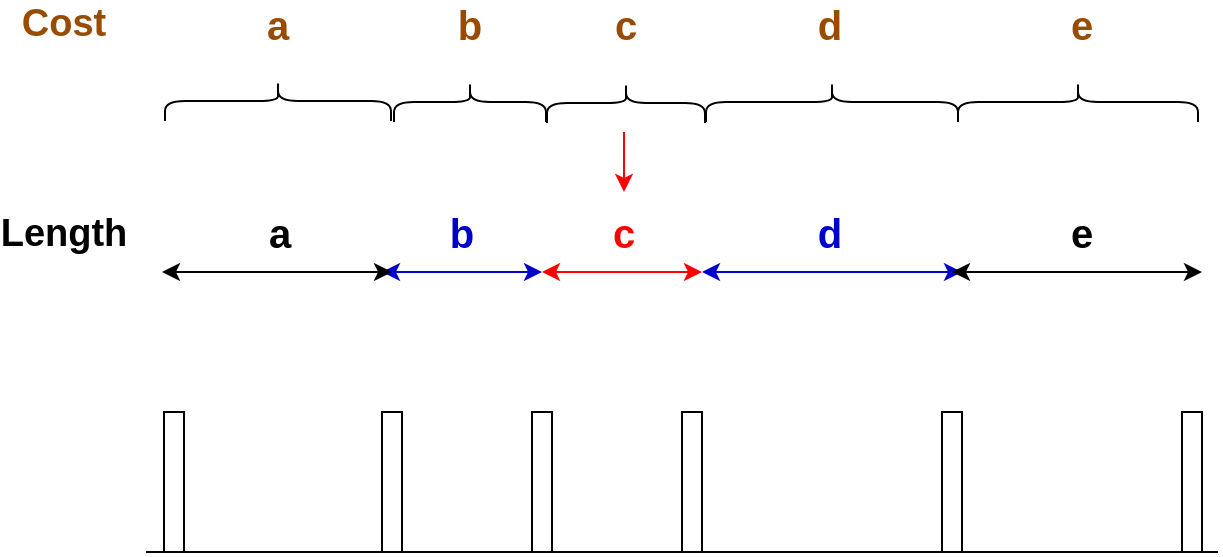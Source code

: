 <mxfile version="10.7.7" type="device"><diagram id="U9DkqWFL6UcxA3OY-5R3" name="Page-1"><mxGraphModel dx="1329" dy="762" grid="0" gridSize="10" guides="1" tooltips="1" connect="1" arrows="1" fold="1" page="1" pageScale="1" pageWidth="850" pageHeight="1100" math="0" shadow="0"><root><mxCell id="0"/><mxCell id="1" parent="0"/><mxCell id="yplPWH0dd7HxcrvhAONG-1" value="" style="endArrow=none;html=1;" edge="1" parent="1"><mxGeometry width="50" height="50" relative="1" as="geometry"><mxPoint x="92" y="400" as="sourcePoint"/><mxPoint x="628" y="400" as="targetPoint"/></mxGeometry></mxCell><mxCell id="yplPWH0dd7HxcrvhAONG-4" value="" style="rounded=0;whiteSpace=wrap;html=1;" vertex="1" parent="1"><mxGeometry x="360" y="330" width="10" height="70" as="geometry"/></mxCell><mxCell id="yplPWH0dd7HxcrvhAONG-5" value="" style="rounded=0;whiteSpace=wrap;html=1;" vertex="1" parent="1"><mxGeometry x="285" y="330" width="10" height="70" as="geometry"/></mxCell><mxCell id="yplPWH0dd7HxcrvhAONG-6" value="" style="rounded=0;whiteSpace=wrap;html=1;" vertex="1" parent="1"><mxGeometry x="210" y="330" width="10" height="70" as="geometry"/></mxCell><mxCell id="yplPWH0dd7HxcrvhAONG-7" value="" style="rounded=0;whiteSpace=wrap;html=1;" vertex="1" parent="1"><mxGeometry x="490" y="330" width="10" height="70" as="geometry"/></mxCell><mxCell id="yplPWH0dd7HxcrvhAONG-10" value="" style="endArrow=classic;startArrow=classic;html=1;fontColor=#FF0000;strokeColor=#0000CC;" edge="1" parent="1"><mxGeometry width="50" height="50" relative="1" as="geometry"><mxPoint x="210" y="260" as="sourcePoint"/><mxPoint x="290" y="260" as="targetPoint"/></mxGeometry></mxCell><mxCell id="yplPWH0dd7HxcrvhAONG-11" value="" style="endArrow=classic;startArrow=classic;html=1;fillColor=#f8cecc;strokeColor=#FF0000;" edge="1" parent="1"><mxGeometry width="50" height="50" relative="1" as="geometry"><mxPoint x="290" y="260" as="sourcePoint"/><mxPoint x="370" y="260" as="targetPoint"/></mxGeometry></mxCell><mxCell id="yplPWH0dd7HxcrvhAONG-12" value="" style="endArrow=classic;startArrow=classic;html=1;fontColor=#FF0000;strokeColor=#0000CC;" edge="1" parent="1"><mxGeometry width="50" height="50" relative="1" as="geometry"><mxPoint x="370" y="260" as="sourcePoint"/><mxPoint x="500" y="260" as="targetPoint"/></mxGeometry></mxCell><mxCell id="yplPWH0dd7HxcrvhAONG-13" value="&lt;b&gt;&lt;font style=&quot;font-size: 20px&quot;&gt;a&lt;/font&gt;&lt;/b&gt;" style="text;html=1;strokeColor=none;fillColor=none;align=center;verticalAlign=middle;whiteSpace=wrap;rounded=0;fontColor=#000000;" vertex="1" parent="1"><mxGeometry x="139" y="230" width="40" height="20" as="geometry"/></mxCell><mxCell id="yplPWH0dd7HxcrvhAONG-14" value="&lt;b&gt;&lt;font style=&quot;font-size: 20px&quot;&gt;c&lt;/font&gt;&lt;/b&gt;" style="text;html=1;strokeColor=none;fillColor=none;align=center;verticalAlign=middle;whiteSpace=wrap;rounded=0;fontColor=#FF0000;" vertex="1" parent="1"><mxGeometry x="311" y="230" width="40" height="20" as="geometry"/></mxCell><mxCell id="yplPWH0dd7HxcrvhAONG-15" value="&lt;b&gt;&lt;font style=&quot;font-size: 20px&quot;&gt;d&lt;/font&gt;&lt;/b&gt;" style="text;html=1;strokeColor=none;fillColor=none;align=center;verticalAlign=middle;whiteSpace=wrap;rounded=0;fontColor=#0000CC;" vertex="1" parent="1"><mxGeometry x="414" y="230" width="40" height="20" as="geometry"/></mxCell><mxCell id="yplPWH0dd7HxcrvhAONG-16" value="" style="endArrow=classic;html=1;strokeColor=#FF0000;fontColor=none;labelBackgroundColor=#ffffff;noLabel=1;" edge="1" parent="1"><mxGeometry width="50" height="50" relative="1" as="geometry"><mxPoint x="331" y="190" as="sourcePoint"/><mxPoint x="331" y="220" as="targetPoint"/></mxGeometry></mxCell><mxCell id="yplPWH0dd7HxcrvhAONG-18" value="" style="rounded=0;whiteSpace=wrap;html=1;" vertex="1" parent="1"><mxGeometry x="101" y="330" width="10" height="70" as="geometry"/></mxCell><mxCell id="yplPWH0dd7HxcrvhAONG-19" value="" style="rounded=0;whiteSpace=wrap;html=1;" vertex="1" parent="1"><mxGeometry x="610" y="330" width="10" height="70" as="geometry"/></mxCell><mxCell id="yplPWH0dd7HxcrvhAONG-20" value="" style="endArrow=classic;startArrow=classic;html=1;strokeColor=#000000;" edge="1" parent="1"><mxGeometry width="50" height="50" relative="1" as="geometry"><mxPoint x="100" y="260" as="sourcePoint"/><mxPoint x="215" y="260" as="targetPoint"/></mxGeometry></mxCell><mxCell id="yplPWH0dd7HxcrvhAONG-21" value="" style="endArrow=classic;startArrow=classic;html=1;strokeColor=#000000;" edge="1" parent="1"><mxGeometry width="50" height="50" relative="1" as="geometry"><mxPoint x="495" y="260" as="sourcePoint"/><mxPoint x="620" y="260" as="targetPoint"/></mxGeometry></mxCell><mxCell id="yplPWH0dd7HxcrvhAONG-22" value="&lt;b&gt;&lt;font style=&quot;font-size: 20px&quot;&gt;b&lt;/font&gt;&lt;/b&gt;" style="text;html=1;strokeColor=none;fillColor=none;align=center;verticalAlign=middle;whiteSpace=wrap;rounded=0;fontColor=#0000CC;" vertex="1" parent="1"><mxGeometry x="230" y="230" width="40" height="20" as="geometry"/></mxCell><mxCell id="yplPWH0dd7HxcrvhAONG-23" value="&lt;b&gt;&lt;font style=&quot;font-size: 20px&quot;&gt;e&lt;/font&gt;&lt;/b&gt;" style="text;html=1;strokeColor=none;fillColor=none;align=center;verticalAlign=middle;whiteSpace=wrap;rounded=0;fontColor=#000000;" vertex="1" parent="1"><mxGeometry x="540" y="230" width="40" height="20" as="geometry"/></mxCell><mxCell id="yplPWH0dd7HxcrvhAONG-25" value="" style="shape=curlyBracket;whiteSpace=wrap;html=1;rounded=1;strokeColor=#000000;fontColor=#0000CC;rotation=90;" vertex="1" parent="1"><mxGeometry x="244" y="137" width="20" height="76" as="geometry"/></mxCell><mxCell id="yplPWH0dd7HxcrvhAONG-26" value="" style="shape=curlyBracket;whiteSpace=wrap;html=1;rounded=1;strokeColor=#000000;fontColor=#0000CC;rotation=90;" vertex="1" parent="1"><mxGeometry x="148" y="118" width="20" height="113" as="geometry"/></mxCell><mxCell id="yplPWH0dd7HxcrvhAONG-27" value="" style="shape=curlyBracket;whiteSpace=wrap;html=1;rounded=1;strokeColor=#000000;fontColor=#0000CC;rotation=90;" vertex="1" parent="1"><mxGeometry x="548" y="115" width="20" height="120" as="geometry"/></mxCell><mxCell id="yplPWH0dd7HxcrvhAONG-28" value="&lt;b&gt;&lt;font style=&quot;font-size: 20px&quot;&gt;a&lt;/font&gt;&lt;/b&gt;" style="text;html=1;strokeColor=none;fillColor=none;align=center;verticalAlign=middle;whiteSpace=wrap;rounded=0;fontColor=#994C00;" vertex="1" parent="1"><mxGeometry x="138" y="126" width="40" height="20" as="geometry"/></mxCell><mxCell id="yplPWH0dd7HxcrvhAONG-29" value="&lt;b&gt;&lt;font style=&quot;font-size: 20px&quot;&gt;e&lt;/font&gt;&lt;/b&gt;" style="text;html=1;strokeColor=none;fillColor=none;align=center;verticalAlign=middle;whiteSpace=wrap;rounded=0;fontColor=#994C00;" vertex="1" parent="1"><mxGeometry x="540" y="126" width="40" height="20" as="geometry"/></mxCell><mxCell id="yplPWH0dd7HxcrvhAONG-30" value="&lt;span style=&quot;font-size: 20px&quot;&gt;&lt;b&gt;c&lt;/b&gt;&lt;/span&gt;" style="text;html=1;strokeColor=none;fillColor=none;align=center;verticalAlign=middle;whiteSpace=wrap;rounded=0;fontColor=#994C00;" vertex="1" parent="1"><mxGeometry x="290" y="126" width="84" height="20" as="geometry"/></mxCell><mxCell id="yplPWH0dd7HxcrvhAONG-33" value="&lt;b&gt;&lt;font style=&quot;font-size: 19px&quot;&gt;Cost&lt;/font&gt;&lt;/b&gt;" style="text;html=1;strokeColor=none;fillColor=none;align=center;verticalAlign=middle;whiteSpace=wrap;rounded=0;fontColor=#994C00;" vertex="1" parent="1"><mxGeometry x="31" y="126" width="40" height="20" as="geometry"/></mxCell><mxCell id="yplPWH0dd7HxcrvhAONG-34" value="&lt;b&gt;&lt;font style=&quot;font-size: 19px&quot;&gt;Length&lt;/font&gt;&lt;/b&gt;" style="text;html=1;strokeColor=none;fillColor=none;align=center;verticalAlign=middle;whiteSpace=wrap;rounded=0;fontColor=#000000;" vertex="1" parent="1"><mxGeometry x="31" y="231" width="40" height="20" as="geometry"/></mxCell><mxCell id="yplPWH0dd7HxcrvhAONG-35" value="" style="shape=curlyBracket;whiteSpace=wrap;html=1;rounded=1;strokeColor=#000000;fontColor=#0000CC;rotation=90;" vertex="1" parent="1"><mxGeometry x="322" y="136" width="20" height="79" as="geometry"/></mxCell><mxCell id="yplPWH0dd7HxcrvhAONG-36" value="" style="shape=curlyBracket;whiteSpace=wrap;html=1;rounded=1;strokeColor=#000000;fontColor=#0000CC;rotation=90;" vertex="1" parent="1"><mxGeometry x="425" y="112" width="20" height="126" as="geometry"/></mxCell><mxCell id="yplPWH0dd7HxcrvhAONG-37" value="&lt;span style=&quot;font-size: 20px&quot;&gt;&lt;b&gt;d&lt;/b&gt;&lt;/span&gt;" style="text;html=1;strokeColor=none;fillColor=none;align=center;verticalAlign=middle;whiteSpace=wrap;rounded=0;fontColor=#994C00;" vertex="1" parent="1"><mxGeometry x="392" y="126" width="84" height="20" as="geometry"/></mxCell><mxCell id="yplPWH0dd7HxcrvhAONG-38" value="&lt;span style=&quot;font-size: 20px&quot;&gt;&lt;b&gt;b&lt;/b&gt;&lt;/span&gt;" style="text;html=1;strokeColor=none;fillColor=none;align=center;verticalAlign=middle;whiteSpace=wrap;rounded=0;fontColor=#994C00;" vertex="1" parent="1"><mxGeometry x="212" y="126" width="84" height="20" as="geometry"/></mxCell></root></mxGraphModel></diagram></mxfile>
